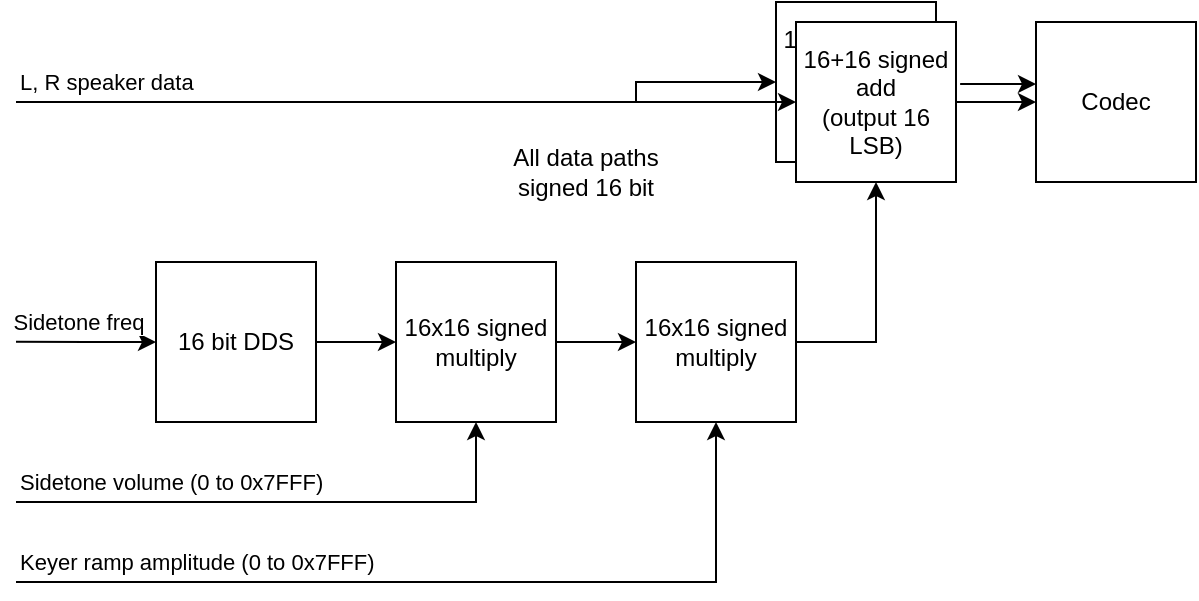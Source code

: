<mxfile version="15.8.7" type="device"><diagram id="1kb6skzct3J82uHGLRil" name="Page-1"><mxGraphModel dx="760" dy="707" grid="1" gridSize="10" guides="1" tooltips="1" connect="1" arrows="1" fold="1" page="1" pageScale="1" pageWidth="600" pageHeight="300" math="0" shadow="0"><root><mxCell id="0"/><mxCell id="1" parent="0"/><mxCell id="t326KNDxal0Z7PiJFx-G-16" value="16+16 signed add&lt;br&gt;(output 16 LSB)" style="whiteSpace=wrap;html=1;aspect=fixed;" vertex="1" parent="1"><mxGeometry x="390" width="80" height="80" as="geometry"/></mxCell><mxCell id="t326KNDxal0Z7PiJFx-G-8" style="edgeStyle=orthogonalEdgeStyle;rounded=0;orthogonalLoop=1;jettySize=auto;html=1;exitX=1;exitY=0.5;exitDx=0;exitDy=0;entryX=0;entryY=0.5;entryDx=0;entryDy=0;" edge="1" parent="1" source="t326KNDxal0Z7PiJFx-G-1" target="t326KNDxal0Z7PiJFx-G-2"><mxGeometry relative="1" as="geometry"/></mxCell><mxCell id="t326KNDxal0Z7PiJFx-G-1" value="16x16 signed multiply" style="whiteSpace=wrap;html=1;aspect=fixed;" vertex="1" parent="1"><mxGeometry x="200" y="130" width="80" height="80" as="geometry"/></mxCell><mxCell id="t326KNDxal0Z7PiJFx-G-9" style="edgeStyle=orthogonalEdgeStyle;rounded=0;orthogonalLoop=1;jettySize=auto;html=1;exitX=1;exitY=0.5;exitDx=0;exitDy=0;entryX=0.5;entryY=1;entryDx=0;entryDy=0;" edge="1" parent="1" source="t326KNDxal0Z7PiJFx-G-2" target="t326KNDxal0Z7PiJFx-G-3"><mxGeometry relative="1" as="geometry"/></mxCell><mxCell id="t326KNDxal0Z7PiJFx-G-2" value="16x16 signed multiply" style="whiteSpace=wrap;html=1;aspect=fixed;" vertex="1" parent="1"><mxGeometry x="320" y="130" width="80" height="80" as="geometry"/></mxCell><mxCell id="t326KNDxal0Z7PiJFx-G-10" style="edgeStyle=orthogonalEdgeStyle;rounded=0;orthogonalLoop=1;jettySize=auto;html=1;exitX=1;exitY=0.5;exitDx=0;exitDy=0;entryX=0;entryY=0.5;entryDx=0;entryDy=0;" edge="1" parent="1" source="t326KNDxal0Z7PiJFx-G-3" target="t326KNDxal0Z7PiJFx-G-4"><mxGeometry relative="1" as="geometry"/></mxCell><mxCell id="t326KNDxal0Z7PiJFx-G-3" value="16+16 signed add&lt;br&gt;(output 16 LSB)" style="whiteSpace=wrap;html=1;aspect=fixed;" vertex="1" parent="1"><mxGeometry x="400" y="10" width="80" height="80" as="geometry"/></mxCell><mxCell id="t326KNDxal0Z7PiJFx-G-4" value="Codec" style="whiteSpace=wrap;html=1;aspect=fixed;" vertex="1" parent="1"><mxGeometry x="520" y="10" width="80" height="80" as="geometry"/></mxCell><mxCell id="t326KNDxal0Z7PiJFx-G-7" style="edgeStyle=orthogonalEdgeStyle;rounded=0;orthogonalLoop=1;jettySize=auto;html=1;exitX=1;exitY=0.5;exitDx=0;exitDy=0;entryX=0;entryY=0.5;entryDx=0;entryDy=0;" edge="1" parent="1" source="t326KNDxal0Z7PiJFx-G-5" target="t326KNDxal0Z7PiJFx-G-1"><mxGeometry relative="1" as="geometry"/></mxCell><mxCell id="t326KNDxal0Z7PiJFx-G-13" value="Sidetone freq" style="edgeStyle=orthogonalEdgeStyle;rounded=0;orthogonalLoop=1;jettySize=auto;html=1;exitX=0;exitY=0.5;exitDx=0;exitDy=0;endArrow=none;endFill=0;startArrow=classic;startFill=1;" edge="1" parent="1" source="t326KNDxal0Z7PiJFx-G-5"><mxGeometry x="0.143" y="-10" relative="1" as="geometry"><mxPoint x="10" y="169.897" as="targetPoint"/><mxPoint as="offset"/></mxGeometry></mxCell><mxCell id="t326KNDxal0Z7PiJFx-G-5" value="16 bit DDS" style="whiteSpace=wrap;html=1;aspect=fixed;" vertex="1" parent="1"><mxGeometry x="80" y="130" width="80" height="80" as="geometry"/></mxCell><mxCell id="t326KNDxal0Z7PiJFx-G-6" value="Sidetone volume (0 to 0x7FFF)" style="endArrow=classic;html=1;rounded=0;entryX=0.5;entryY=1;entryDx=0;entryDy=0;endFill=1;align=left;" edge="1" parent="1" target="t326KNDxal0Z7PiJFx-G-1"><mxGeometry x="-1" y="10" width="50" height="50" relative="1" as="geometry"><mxPoint x="10" y="250" as="sourcePoint"/><mxPoint x="340" y="60" as="targetPoint"/><Array as="points"><mxPoint x="240" y="250"/></Array><mxPoint as="offset"/></mxGeometry></mxCell><mxCell id="t326KNDxal0Z7PiJFx-G-11" value="Keyer ramp amplitude (0 to 0x7FFF)" style="endArrow=classic;html=1;rounded=0;entryX=0.5;entryY=1;entryDx=0;entryDy=0;endFill=1;align=left;" edge="1" parent="1" target="t326KNDxal0Z7PiJFx-G-2"><mxGeometry x="-1" y="10" width="50" height="50" relative="1" as="geometry"><mxPoint x="10" y="290" as="sourcePoint"/><mxPoint x="250" y="220.0" as="targetPoint"/><Array as="points"><mxPoint x="360" y="290"/></Array><mxPoint as="offset"/></mxGeometry></mxCell><mxCell id="t326KNDxal0Z7PiJFx-G-12" value="L, R speaker data" style="endArrow=classic;html=1;rounded=0;entryX=0;entryY=0.5;entryDx=0;entryDy=0;align=left;" edge="1" parent="1" target="t326KNDxal0Z7PiJFx-G-3"><mxGeometry x="-1" y="10" width="50" height="50" relative="1" as="geometry"><mxPoint x="10" y="50" as="sourcePoint"/><mxPoint x="340" y="60" as="targetPoint"/><mxPoint as="offset"/></mxGeometry></mxCell><mxCell id="t326KNDxal0Z7PiJFx-G-14" value="All data paths signed 16 bit" style="text;html=1;strokeColor=none;fillColor=none;align=center;verticalAlign=middle;whiteSpace=wrap;rounded=0;" vertex="1" parent="1"><mxGeometry x="250" y="70" width="90" height="30" as="geometry"/></mxCell><mxCell id="t326KNDxal0Z7PiJFx-G-17" value="" style="endArrow=classic;html=1;rounded=0;entryX=0;entryY=0.5;entryDx=0;entryDy=0;endFill=1;" edge="1" parent="1" target="t326KNDxal0Z7PiJFx-G-16"><mxGeometry width="50" height="50" relative="1" as="geometry"><mxPoint x="320" y="50" as="sourcePoint"/><mxPoint x="300" y="20" as="targetPoint"/><Array as="points"><mxPoint x="320" y="40"/></Array></mxGeometry></mxCell><mxCell id="t326KNDxal0Z7PiJFx-G-19" style="edgeStyle=orthogonalEdgeStyle;rounded=0;orthogonalLoop=1;jettySize=auto;html=1;exitX=1.026;exitY=0.387;exitDx=0;exitDy=0;entryX=0;entryY=0.388;entryDx=0;entryDy=0;exitPerimeter=0;entryPerimeter=0;" edge="1" parent="1" source="t326KNDxal0Z7PiJFx-G-3" target="t326KNDxal0Z7PiJFx-G-4"><mxGeometry relative="1" as="geometry"><mxPoint x="490" y="60.0" as="sourcePoint"/><mxPoint x="530" y="60.0" as="targetPoint"/></mxGeometry></mxCell></root></mxGraphModel></diagram></mxfile>